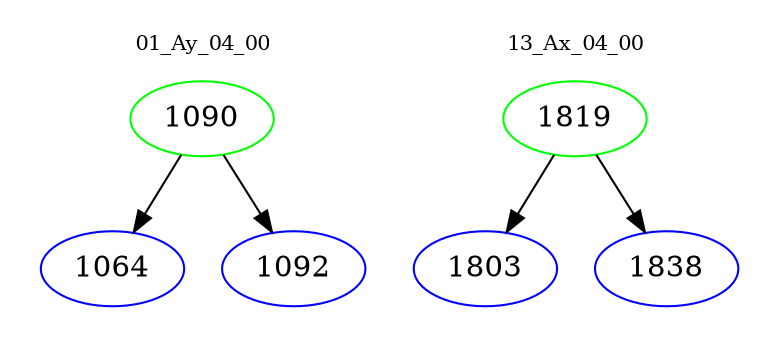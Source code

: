 digraph{
subgraph cluster_0 {
color = white
label = "01_Ay_04_00";
fontsize=10;
T0_1090 [label="1090", color="green"]
T0_1090 -> T0_1064 [color="black"]
T0_1064 [label="1064", color="blue"]
T0_1090 -> T0_1092 [color="black"]
T0_1092 [label="1092", color="blue"]
}
subgraph cluster_1 {
color = white
label = "13_Ax_04_00";
fontsize=10;
T1_1819 [label="1819", color="green"]
T1_1819 -> T1_1803 [color="black"]
T1_1803 [label="1803", color="blue"]
T1_1819 -> T1_1838 [color="black"]
T1_1838 [label="1838", color="blue"]
}
}
